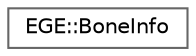 digraph "Graphical Class Hierarchy"
{
 // LATEX_PDF_SIZE
  bgcolor="transparent";
  edge [fontname=Helvetica,fontsize=10,labelfontname=Helvetica,labelfontsize=10];
  node [fontname=Helvetica,fontsize=10,shape=box,height=0.2,width=0.4];
  rankdir="LR";
  Node0 [id="Node000000",label="EGE::BoneInfo",height=0.2,width=0.4,color="grey40", fillcolor="white", style="filled",URL="$structEGE_1_1BoneInfo.html",tooltip=" "];
}
